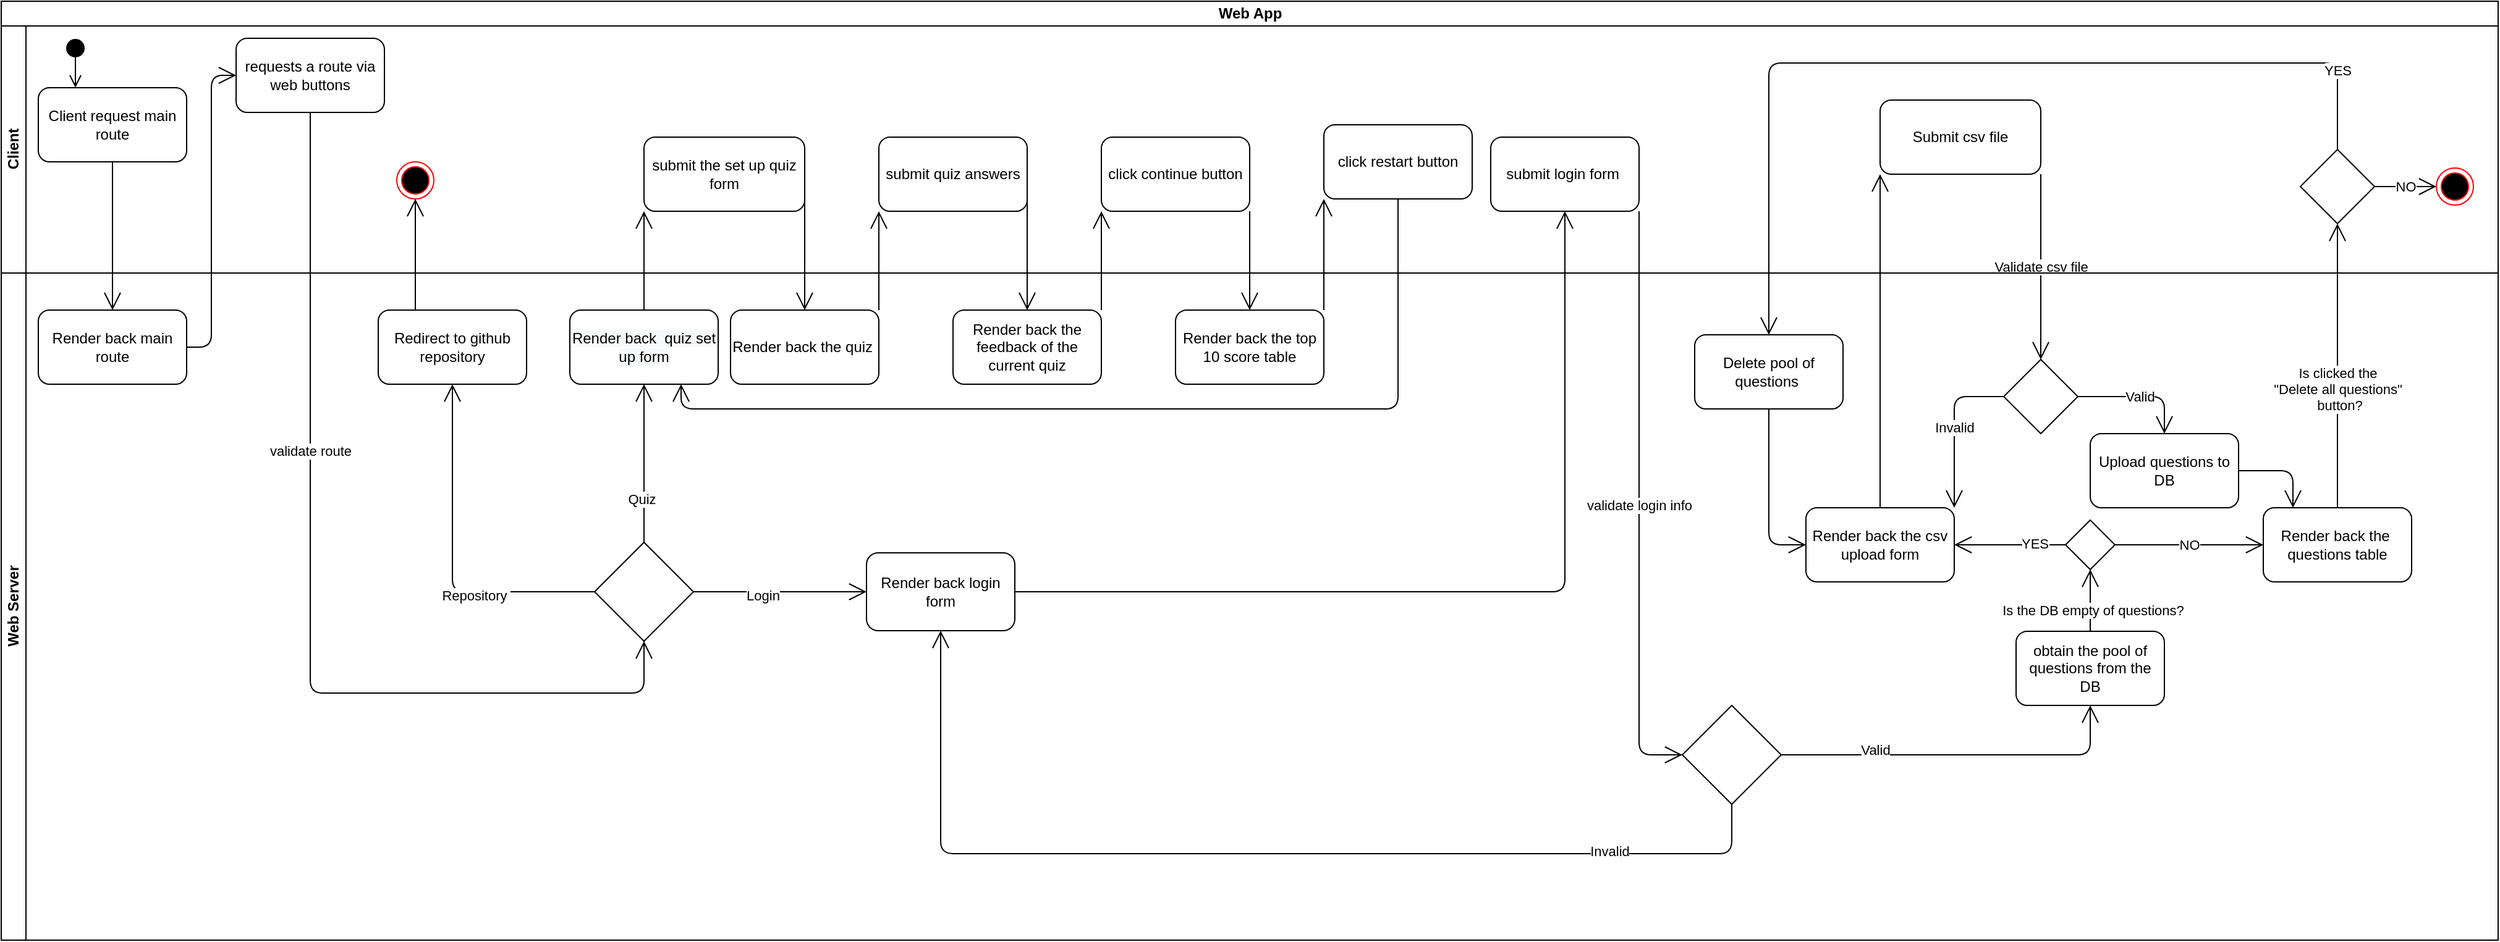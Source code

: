 <mxfile version="13.1.14" type="onedrive"><diagram name="Page-1" id="0783ab3e-0a74-02c8-0abd-f7b4e66b4bec"><mxGraphModel dx="1108" dy="1550" grid="1" gridSize="10" guides="1" tooltips="1" connect="1" arrows="1" fold="1" page="1" pageScale="1" pageWidth="850" pageHeight="1100" background="#ffffff" math="0" shadow="0"><root><mxCell id="0"/><mxCell id="1" parent="0"/><mxCell id="VA_WWsJjKDOaWjgS4fIE-39" value="Web App" style="swimlane;html=1;childLayout=stackLayout;resizeParent=1;resizeParentMax=0;horizontal=1;startSize=20;horizontalStack=0;" vertex="1" parent="1"><mxGeometry x="70" y="-220" width="2020" height="760" as="geometry"/></mxCell><mxCell id="VA_WWsJjKDOaWjgS4fIE-46" value="" style="endArrow=open;endFill=1;endSize=12;html=1;exitX=0.5;exitY=1;exitDx=0;exitDy=0;entryX=0.5;entryY=0;entryDx=0;entryDy=0;" edge="1" parent="VA_WWsJjKDOaWjgS4fIE-39" source="VA_WWsJjKDOaWjgS4fIE-45" target="VA_WWsJjKDOaWjgS4fIE-47"><mxGeometry width="160" relative="1" as="geometry"><mxPoint x="40" y="160" as="sourcePoint"/><mxPoint x="90" y="170" as="targetPoint"/></mxGeometry></mxCell><mxCell id="VA_WWsJjKDOaWjgS4fIE-49" value="" style="endArrow=open;endFill=1;endSize=12;html=1;exitX=1;exitY=0.5;exitDx=0;exitDy=0;entryX=0;entryY=0.5;entryDx=0;entryDy=0;edgeStyle=orthogonalEdgeStyle;" edge="1" parent="VA_WWsJjKDOaWjgS4fIE-39" source="VA_WWsJjKDOaWjgS4fIE-47" target="VA_WWsJjKDOaWjgS4fIE-53"><mxGeometry width="160" relative="1" as="geometry"><mxPoint x="390" y="310" as="sourcePoint"/><mxPoint x="220" y="80" as="targetPoint"/></mxGeometry></mxCell><mxCell id="VA_WWsJjKDOaWjgS4fIE-55" value="" style="endArrow=open;endFill=1;endSize=12;html=1;exitX=0.5;exitY=1;exitDx=0;exitDy=0;entryX=0;entryY=0.5;entryDx=0;entryDy=0;edgeStyle=orthogonalEdgeStyle;" edge="1" parent="VA_WWsJjKDOaWjgS4fIE-39" source="VA_WWsJjKDOaWjgS4fIE-53" target="VA_WWsJjKDOaWjgS4fIE-54"><mxGeometry width="160" relative="1" as="geometry"><mxPoint x="380" y="220" as="sourcePoint"/><mxPoint x="540" y="220" as="targetPoint"/><Array as="points"><mxPoint x="250" y="560"/><mxPoint x="520" y="560"/></Array></mxGeometry></mxCell><mxCell id="VA_WWsJjKDOaWjgS4fIE-56" value="validate route" style="edgeLabel;html=1;align=center;verticalAlign=middle;resizable=0;points=[];" vertex="1" connectable="0" parent="VA_WWsJjKDOaWjgS4fIE-55"><mxGeometry x="-0.3" relative="1" as="geometry"><mxPoint as="offset"/></mxGeometry></mxCell><mxCell id="VA_WWsJjKDOaWjgS4fIE-62" value="" style="endArrow=open;endFill=1;endSize=12;html=1;exitX=0.25;exitY=0;exitDx=0;exitDy=0;edgeStyle=orthogonalEdgeStyle;" edge="1" parent="VA_WWsJjKDOaWjgS4fIE-39" source="VA_WWsJjKDOaWjgS4fIE-58" target="VA_WWsJjKDOaWjgS4fIE-61"><mxGeometry width="160" relative="1" as="geometry"><mxPoint x="550" y="285" as="sourcePoint"/><mxPoint x="710" y="285" as="targetPoint"/></mxGeometry></mxCell><mxCell id="VA_WWsJjKDOaWjgS4fIE-70" value="" style="endArrow=open;endFill=1;endSize=12;html=1;exitX=0.5;exitY=0;exitDx=0;exitDy=0;entryX=0;entryY=1;entryDx=0;entryDy=0;" edge="1" parent="VA_WWsJjKDOaWjgS4fIE-39" source="VA_WWsJjKDOaWjgS4fIE-63" target="VA_WWsJjKDOaWjgS4fIE-71"><mxGeometry width="160" relative="1" as="geometry"><mxPoint x="550" y="295" as="sourcePoint"/><mxPoint x="680" y="185" as="targetPoint"/></mxGeometry></mxCell><mxCell id="VA_WWsJjKDOaWjgS4fIE-80" value="" style="endArrow=open;endFill=1;endSize=12;html=1;entryX=0.5;entryY=0;entryDx=0;entryDy=0;exitX=1;exitY=0.75;exitDx=0;exitDy=0;" edge="1" parent="VA_WWsJjKDOaWjgS4fIE-39" source="VA_WWsJjKDOaWjgS4fIE-71" target="VA_WWsJjKDOaWjgS4fIE-75"><mxGeometry width="160" relative="1" as="geometry"><mxPoint x="690" y="310" as="sourcePoint"/><mxPoint x="850" y="310" as="targetPoint"/></mxGeometry></mxCell><mxCell id="VA_WWsJjKDOaWjgS4fIE-81" value="" style="endArrow=open;endFill=1;endSize=12;html=1;exitX=1;exitY=0;exitDx=0;exitDy=0;entryX=0;entryY=1;entryDx=0;entryDy=0;" edge="1" parent="VA_WWsJjKDOaWjgS4fIE-39" source="VA_WWsJjKDOaWjgS4fIE-75" target="VA_WWsJjKDOaWjgS4fIE-79"><mxGeometry width="160" relative="1" as="geometry"><mxPoint x="690" y="330" as="sourcePoint"/><mxPoint x="850" y="330" as="targetPoint"/></mxGeometry></mxCell><mxCell id="VA_WWsJjKDOaWjgS4fIE-82" value="" style="endArrow=open;endFill=1;endSize=12;html=1;exitX=1;exitY=0.75;exitDx=0;exitDy=0;entryX=0.5;entryY=0;entryDx=0;entryDy=0;" edge="1" parent="VA_WWsJjKDOaWjgS4fIE-39" source="VA_WWsJjKDOaWjgS4fIE-79" target="VA_WWsJjKDOaWjgS4fIE-83"><mxGeometry width="160" relative="1" as="geometry"><mxPoint x="580" y="270" as="sourcePoint"/><mxPoint x="830" y="240" as="targetPoint"/></mxGeometry></mxCell><mxCell id="VA_WWsJjKDOaWjgS4fIE-85" value="" style="endArrow=open;endFill=1;endSize=12;html=1;entryX=0;entryY=1;entryDx=0;entryDy=0;exitX=1;exitY=0;exitDx=0;exitDy=0;" edge="1" parent="VA_WWsJjKDOaWjgS4fIE-39" source="VA_WWsJjKDOaWjgS4fIE-83" target="VA_WWsJjKDOaWjgS4fIE-84"><mxGeometry width="160" relative="1" as="geometry"><mxPoint x="800" y="260" as="sourcePoint"/><mxPoint x="960" y="260" as="targetPoint"/></mxGeometry></mxCell><mxCell id="VA_WWsJjKDOaWjgS4fIE-89" value="" style="endArrow=open;endFill=1;endSize=12;html=1;entryX=0.5;entryY=0;entryDx=0;entryDy=0;exitX=1;exitY=1;exitDx=0;exitDy=0;" edge="1" parent="VA_WWsJjKDOaWjgS4fIE-39" source="VA_WWsJjKDOaWjgS4fIE-84" target="VA_WWsJjKDOaWjgS4fIE-86"><mxGeometry width="160" relative="1" as="geometry"><mxPoint x="1010" y="190" as="sourcePoint"/><mxPoint x="970" y="330" as="targetPoint"/></mxGeometry></mxCell><mxCell id="VA_WWsJjKDOaWjgS4fIE-91" value="" style="endArrow=open;endFill=1;endSize=12;html=1;entryX=0;entryY=1;entryDx=0;entryDy=0;exitX=1;exitY=0;exitDx=0;exitDy=0;" edge="1" parent="VA_WWsJjKDOaWjgS4fIE-39" source="VA_WWsJjKDOaWjgS4fIE-86" target="VA_WWsJjKDOaWjgS4fIE-90"><mxGeometry width="160" relative="1" as="geometry"><mxPoint x="950" y="200" as="sourcePoint"/><mxPoint x="1110" y="200" as="targetPoint"/></mxGeometry></mxCell><mxCell id="VA_WWsJjKDOaWjgS4fIE-92" value="" style="endArrow=open;endFill=1;endSize=12;html=1;exitX=0.5;exitY=1;exitDx=0;exitDy=0;entryX=0.75;entryY=1;entryDx=0;entryDy=0;edgeStyle=orthogonalEdgeStyle;" edge="1" parent="VA_WWsJjKDOaWjgS4fIE-39" source="VA_WWsJjKDOaWjgS4fIE-90" target="VA_WWsJjKDOaWjgS4fIE-63"><mxGeometry width="160" relative="1" as="geometry"><mxPoint x="700" y="310" as="sourcePoint"/><mxPoint x="860" y="310" as="targetPoint"/><Array as="points"><mxPoint x="1130" y="330"/><mxPoint x="550" y="330"/></Array></mxGeometry></mxCell><mxCell id="VA_WWsJjKDOaWjgS4fIE-109" value="" style="endArrow=open;endFill=1;endSize=12;html=1;exitX=1;exitY=0.5;exitDx=0;exitDy=0;entryX=0.5;entryY=1;entryDx=0;entryDy=0;edgeStyle=orthogonalEdgeStyle;" edge="1" parent="VA_WWsJjKDOaWjgS4fIE-39" source="VA_WWsJjKDOaWjgS4fIE-64" target="VA_WWsJjKDOaWjgS4fIE-108"><mxGeometry width="160" relative="1" as="geometry"><mxPoint x="1000" y="350" as="sourcePoint"/><mxPoint x="1160" y="350" as="targetPoint"/></mxGeometry></mxCell><mxCell id="VA_WWsJjKDOaWjgS4fIE-123" value="validate login info" style="endArrow=open;endFill=1;endSize=12;html=1;exitX=1;exitY=1;exitDx=0;exitDy=0;entryX=0;entryY=0.5;entryDx=0;entryDy=0;edgeStyle=orthogonalEdgeStyle;" edge="1" parent="VA_WWsJjKDOaWjgS4fIE-39" source="VA_WWsJjKDOaWjgS4fIE-108" target="VA_WWsJjKDOaWjgS4fIE-121"><mxGeometry width="160" relative="1" as="geometry"><mxPoint x="1160" y="330" as="sourcePoint"/><mxPoint x="1320" y="330" as="targetPoint"/></mxGeometry></mxCell><mxCell id="VA_WWsJjKDOaWjgS4fIE-145" value="" style="endArrow=open;endFill=1;endSize=12;html=1;entryX=0;entryY=1;entryDx=0;entryDy=0;exitX=0.5;exitY=0;exitDx=0;exitDy=0;" edge="1" parent="VA_WWsJjKDOaWjgS4fIE-39" source="VA_WWsJjKDOaWjgS4fIE-135" target="VA_WWsJjKDOaWjgS4fIE-144"><mxGeometry width="160" relative="1" as="geometry"><mxPoint x="1220" y="260" as="sourcePoint"/><mxPoint x="1380" y="260" as="targetPoint"/></mxGeometry></mxCell><mxCell id="VA_WWsJjKDOaWjgS4fIE-149" value="Validate csv file" style="endArrow=open;endFill=1;endSize=12;html=1;entryX=0.5;entryY=0;entryDx=0;entryDy=0;exitX=1;exitY=1;exitDx=0;exitDy=0;" edge="1" parent="VA_WWsJjKDOaWjgS4fIE-39" source="VA_WWsJjKDOaWjgS4fIE-144" target="VA_WWsJjKDOaWjgS4fIE-148"><mxGeometry width="160" relative="1" as="geometry"><mxPoint x="1440" y="320" as="sourcePoint"/><mxPoint x="1600" y="320" as="targetPoint"/></mxGeometry></mxCell><mxCell id="VA_WWsJjKDOaWjgS4fIE-160" value="" style="endArrow=open;endFill=1;endSize=12;html=1;exitX=0.5;exitY=0;exitDx=0;exitDy=0;entryX=0.5;entryY=1;entryDx=0;entryDy=0;" edge="1" parent="VA_WWsJjKDOaWjgS4fIE-39" source="VA_WWsJjKDOaWjgS4fIE-136" target="VA_WWsJjKDOaWjgS4fIE-161"><mxGeometry width="160" relative="1" as="geometry"><mxPoint x="1490" y="270" as="sourcePoint"/><mxPoint x="1770" y="170" as="targetPoint"/></mxGeometry></mxCell><mxCell id="VA_WWsJjKDOaWjgS4fIE-162" value="Is clicked the&lt;br&gt;&quot;Delete all questions&quot;&lt;br&gt;&amp;nbsp;button?" style="edgeLabel;html=1;align=center;verticalAlign=middle;resizable=0;points=[];" vertex="1" connectable="0" parent="VA_WWsJjKDOaWjgS4fIE-160"><mxGeometry x="-0.165" relative="1" as="geometry"><mxPoint as="offset"/></mxGeometry></mxCell><mxCell id="VA_WWsJjKDOaWjgS4fIE-40" value="Client" style="swimlane;html=1;startSize=20;horizontal=0;" vertex="1" parent="VA_WWsJjKDOaWjgS4fIE-39"><mxGeometry y="20" width="2020" height="200" as="geometry"/></mxCell><mxCell id="VA_WWsJjKDOaWjgS4fIE-44" value="" style="html=1;verticalAlign=bottom;startArrow=circle;startFill=1;endArrow=open;startSize=6;endSize=8;entryX=0.25;entryY=0;entryDx=0;entryDy=0;" edge="1" parent="VA_WWsJjKDOaWjgS4fIE-40" target="VA_WWsJjKDOaWjgS4fIE-45"><mxGeometry width="80" relative="1" as="geometry"><mxPoint x="60" y="10" as="sourcePoint"/><mxPoint x="60" y="50" as="targetPoint"/></mxGeometry></mxCell><mxCell id="VA_WWsJjKDOaWjgS4fIE-53" value="requests a route via web buttons" style="rounded=1;whiteSpace=wrap;html=1;" vertex="1" parent="VA_WWsJjKDOaWjgS4fIE-40"><mxGeometry x="190" y="10" width="120" height="60" as="geometry"/></mxCell><mxCell id="VA_WWsJjKDOaWjgS4fIE-144" value="Submit csv file" style="rounded=1;whiteSpace=wrap;html=1;" vertex="1" parent="VA_WWsJjKDOaWjgS4fIE-40"><mxGeometry x="1520" y="60" width="130" height="60" as="geometry"/></mxCell><mxCell id="VA_WWsJjKDOaWjgS4fIE-108" value="submit login form&amp;nbsp;" style="rounded=1;whiteSpace=wrap;html=1;" vertex="1" parent="VA_WWsJjKDOaWjgS4fIE-40"><mxGeometry x="1205" y="90" width="120" height="60" as="geometry"/></mxCell><mxCell id="VA_WWsJjKDOaWjgS4fIE-45" value="Client request main&lt;br&gt;route" style="rounded=1;whiteSpace=wrap;html=1;" vertex="1" parent="VA_WWsJjKDOaWjgS4fIE-40"><mxGeometry x="30" y="50" width="120" height="60" as="geometry"/></mxCell><mxCell id="VA_WWsJjKDOaWjgS4fIE-71" value="submit the set up quiz form" style="rounded=1;whiteSpace=wrap;html=1;" vertex="1" parent="VA_WWsJjKDOaWjgS4fIE-40"><mxGeometry x="520" y="90" width="130" height="60" as="geometry"/></mxCell><mxCell id="VA_WWsJjKDOaWjgS4fIE-84" value="click continue button" style="rounded=1;whiteSpace=wrap;html=1;" vertex="1" parent="VA_WWsJjKDOaWjgS4fIE-40"><mxGeometry x="890" y="90" width="120" height="60" as="geometry"/></mxCell><mxCell id="VA_WWsJjKDOaWjgS4fIE-90" value="click restart button" style="rounded=1;whiteSpace=wrap;html=1;" vertex="1" parent="VA_WWsJjKDOaWjgS4fIE-40"><mxGeometry x="1070" y="80" width="120" height="60" as="geometry"/></mxCell><mxCell id="VA_WWsJjKDOaWjgS4fIE-61" value="" style="ellipse;html=1;shape=endState;fillColor=#000000;strokeColor=#ff0000;" vertex="1" parent="VA_WWsJjKDOaWjgS4fIE-40"><mxGeometry x="320" y="110" width="30" height="30" as="geometry"/></mxCell><mxCell id="VA_WWsJjKDOaWjgS4fIE-79" value="submit quiz answers" style="rounded=1;whiteSpace=wrap;html=1;" vertex="1" parent="VA_WWsJjKDOaWjgS4fIE-40"><mxGeometry x="710" y="90" width="120" height="60" as="geometry"/></mxCell><mxCell id="VA_WWsJjKDOaWjgS4fIE-173" value="NO" style="endArrow=open;endFill=1;endSize=12;html=1;entryX=0;entryY=0.5;entryDx=0;entryDy=0;exitX=1;exitY=0.5;exitDx=0;exitDy=0;" edge="1" parent="VA_WWsJjKDOaWjgS4fIE-40" source="VA_WWsJjKDOaWjgS4fIE-161" target="VA_WWsJjKDOaWjgS4fIE-172"><mxGeometry width="160" relative="1" as="geometry"><mxPoint x="1410" y="250" as="sourcePoint"/><mxPoint x="1570" y="250" as="targetPoint"/></mxGeometry></mxCell><mxCell id="VA_WWsJjKDOaWjgS4fIE-172" value="" style="ellipse;html=1;shape=endState;fillColor=#000000;strokeColor=#ff0000;" vertex="1" parent="VA_WWsJjKDOaWjgS4fIE-40"><mxGeometry x="1970" y="115" width="30" height="30" as="geometry"/></mxCell><mxCell id="VA_WWsJjKDOaWjgS4fIE-161" value="" style="rhombus;whiteSpace=wrap;html=1;" vertex="1" parent="VA_WWsJjKDOaWjgS4fIE-40"><mxGeometry x="1860" y="100" width="60" height="60" as="geometry"/></mxCell><mxCell id="VA_WWsJjKDOaWjgS4fIE-41" value="Web Server" style="swimlane;html=1;startSize=20;horizontal=0;" vertex="1" parent="VA_WWsJjKDOaWjgS4fIE-39"><mxGeometry y="220" width="2020" height="540" as="geometry"/></mxCell><mxCell id="VA_WWsJjKDOaWjgS4fIE-86" value="Render back the top 10 score table" style="rounded=1;whiteSpace=wrap;html=1;" vertex="1" parent="VA_WWsJjKDOaWjgS4fIE-41"><mxGeometry x="950" y="30" width="120" height="60" as="geometry"/></mxCell><mxCell id="VA_WWsJjKDOaWjgS4fIE-47" value="Render back main route" style="rounded=1;whiteSpace=wrap;html=1;" vertex="1" parent="VA_WWsJjKDOaWjgS4fIE-41"><mxGeometry x="30" y="30" width="120" height="60" as="geometry"/></mxCell><mxCell id="VA_WWsJjKDOaWjgS4fIE-58" value="Redirect to github repository" style="rounded=1;whiteSpace=wrap;html=1;" vertex="1" parent="VA_WWsJjKDOaWjgS4fIE-41"><mxGeometry x="305" y="30" width="120" height="60" as="geometry"/></mxCell><mxCell id="VA_WWsJjKDOaWjgS4fIE-59" value="" style="endArrow=open;endFill=1;endSize=12;html=1;entryX=0.5;entryY=1;entryDx=0;entryDy=0;exitX=0.5;exitY=0;exitDx=0;exitDy=0;edgeStyle=orthogonalEdgeStyle;" edge="1" parent="VA_WWsJjKDOaWjgS4fIE-41" source="VA_WWsJjKDOaWjgS4fIE-54" target="VA_WWsJjKDOaWjgS4fIE-58"><mxGeometry width="160" relative="1" as="geometry"><mxPoint x="557.5" y="155" as="sourcePoint"/><mxPoint x="372.5" y="150" as="targetPoint"/></mxGeometry></mxCell><mxCell id="VA_WWsJjKDOaWjgS4fIE-60" value="Repository&amp;nbsp;" style="edgeLabel;html=1;align=center;verticalAlign=middle;resizable=0;points=[];" vertex="1" connectable="0" parent="VA_WWsJjKDOaWjgS4fIE-59"><mxGeometry x="-0.32" y="3" relative="1" as="geometry"><mxPoint as="offset"/></mxGeometry></mxCell><mxCell id="VA_WWsJjKDOaWjgS4fIE-66" value="" style="endArrow=open;endFill=1;endSize=12;html=1;entryX=0.5;entryY=1;entryDx=0;entryDy=0;exitX=1;exitY=0.5;exitDx=0;exitDy=0;edgeStyle=orthogonalEdgeStyle;" edge="1" parent="VA_WWsJjKDOaWjgS4fIE-41" source="VA_WWsJjKDOaWjgS4fIE-54" target="VA_WWsJjKDOaWjgS4fIE-63"><mxGeometry width="160" relative="1" as="geometry"><mxPoint x="577.5" y="235" as="sourcePoint"/><mxPoint x="507.5" y="130" as="targetPoint"/></mxGeometry></mxCell><mxCell id="VA_WWsJjKDOaWjgS4fIE-68" value="Quiz" style="edgeLabel;html=1;align=center;verticalAlign=middle;resizable=0;points=[];" vertex="1" connectable="0" parent="VA_WWsJjKDOaWjgS4fIE-66"><mxGeometry x="-0.445" y="2" relative="1" as="geometry"><mxPoint as="offset"/></mxGeometry></mxCell><mxCell id="VA_WWsJjKDOaWjgS4fIE-65" value="" style="endArrow=open;endFill=1;endSize=12;html=1;entryX=0;entryY=0.5;entryDx=0;entryDy=0;exitX=0.5;exitY=1;exitDx=0;exitDy=0;edgeStyle=orthogonalEdgeStyle;" edge="1" parent="VA_WWsJjKDOaWjgS4fIE-41" source="VA_WWsJjKDOaWjgS4fIE-54" target="VA_WWsJjKDOaWjgS4fIE-64"><mxGeometry width="160" relative="1" as="geometry"><mxPoint x="577.5" y="235" as="sourcePoint"/><mxPoint x="587.5" y="335" as="targetPoint"/></mxGeometry></mxCell><mxCell id="VA_WWsJjKDOaWjgS4fIE-67" value="Login" style="edgeLabel;html=1;align=center;verticalAlign=middle;resizable=0;points=[];" vertex="1" connectable="0" parent="VA_WWsJjKDOaWjgS4fIE-65"><mxGeometry x="-0.198" y="-3" relative="1" as="geometry"><mxPoint as="offset"/></mxGeometry></mxCell><mxCell id="VA_WWsJjKDOaWjgS4fIE-63" value="&#10;&#10;&lt;span style=&quot;color: rgb(0, 0, 0); font-family: helvetica; font-size: 12px; font-style: normal; font-weight: 400; letter-spacing: normal; text-align: center; text-indent: 0px; text-transform: none; word-spacing: 0px; background-color: rgb(248, 249, 250); display: inline; float: none;&quot;&gt;Render back&amp;nbsp; quiz set up form&lt;/span&gt;&#10;&#10;" style="rounded=1;whiteSpace=wrap;html=1;" vertex="1" parent="VA_WWsJjKDOaWjgS4fIE-41"><mxGeometry x="460" y="30" width="120" height="60" as="geometry"/></mxCell><mxCell id="VA_WWsJjKDOaWjgS4fIE-75" value="Render back the quiz&amp;nbsp;" style="rounded=1;whiteSpace=wrap;html=1;" vertex="1" parent="VA_WWsJjKDOaWjgS4fIE-41"><mxGeometry x="590" y="30" width="120" height="60" as="geometry"/></mxCell><mxCell id="VA_WWsJjKDOaWjgS4fIE-83" value="Render back the feedback of the current quiz" style="rounded=1;whiteSpace=wrap;html=1;" vertex="1" parent="VA_WWsJjKDOaWjgS4fIE-41"><mxGeometry x="770" y="30" width="120" height="60" as="geometry"/></mxCell><mxCell id="VA_WWsJjKDOaWjgS4fIE-166" value="Delete pool of questions&amp;nbsp;" style="rounded=1;whiteSpace=wrap;html=1;" vertex="1" parent="VA_WWsJjKDOaWjgS4fIE-41"><mxGeometry x="1370" y="50" width="120" height="60" as="geometry"/></mxCell><mxCell id="VA_WWsJjKDOaWjgS4fIE-176" value="Upload questions to DB" style="rounded=1;whiteSpace=wrap;html=1;" vertex="1" parent="VA_WWsJjKDOaWjgS4fIE-41"><mxGeometry x="1690" y="130" width="120" height="60" as="geometry"/></mxCell><mxCell id="VA_WWsJjKDOaWjgS4fIE-136" value="Render back the&amp;nbsp; questions table" style="rounded=1;whiteSpace=wrap;html=1;" vertex="1" parent="VA_WWsJjKDOaWjgS4fIE-41"><mxGeometry x="1830" y="190" width="120" height="60" as="geometry"/></mxCell><mxCell id="VA_WWsJjKDOaWjgS4fIE-132" value="" style="rhombus;whiteSpace=wrap;html=1;" vertex="1" parent="VA_WWsJjKDOaWjgS4fIE-41"><mxGeometry x="1670" y="200" width="40" height="40" as="geometry"/></mxCell><mxCell id="VA_WWsJjKDOaWjgS4fIE-54" value="" style="rhombus;whiteSpace=wrap;html=1;rotation=-90;" vertex="1" parent="VA_WWsJjKDOaWjgS4fIE-41"><mxGeometry x="480" y="218" width="80" height="80" as="geometry"/></mxCell><mxCell id="VA_WWsJjKDOaWjgS4fIE-64" value="Render back login form" style="rounded=1;whiteSpace=wrap;html=1;" vertex="1" parent="VA_WWsJjKDOaWjgS4fIE-41"><mxGeometry x="700" y="226.5" width="120" height="63" as="geometry"/></mxCell><mxCell id="VA_WWsJjKDOaWjgS4fIE-126" value="" style="endArrow=open;endFill=1;endSize=12;html=1;entryX=0.5;entryY=1;entryDx=0;entryDy=0;exitX=0.5;exitY=1;exitDx=0;exitDy=0;edgeStyle=orthogonalEdgeStyle;" edge="1" parent="VA_WWsJjKDOaWjgS4fIE-41" source="VA_WWsJjKDOaWjgS4fIE-121" target="VA_WWsJjKDOaWjgS4fIE-64"><mxGeometry width="160" relative="1" as="geometry"><mxPoint x="1050" y="240" as="sourcePoint"/><mxPoint x="1210" y="240" as="targetPoint"/><Array as="points"><mxPoint x="1400" y="470"/><mxPoint x="760" y="470"/></Array></mxGeometry></mxCell><mxCell id="VA_WWsJjKDOaWjgS4fIE-146" value="Invalid" style="edgeLabel;html=1;align=center;verticalAlign=middle;resizable=0;points=[];" vertex="1" connectable="0" parent="VA_WWsJjKDOaWjgS4fIE-126"><mxGeometry x="-0.677" y="-2" relative="1" as="geometry"><mxPoint as="offset"/></mxGeometry></mxCell><mxCell id="VA_WWsJjKDOaWjgS4fIE-129" value="obtain the pool of questions from the DB" style="rounded=1;whiteSpace=wrap;html=1;" vertex="1" parent="VA_WWsJjKDOaWjgS4fIE-41"><mxGeometry x="1630" y="290" width="120" height="60" as="geometry"/></mxCell><mxCell id="VA_WWsJjKDOaWjgS4fIE-121" value="" style="rhombus;whiteSpace=wrap;html=1;" vertex="1" parent="VA_WWsJjKDOaWjgS4fIE-41"><mxGeometry x="1360" y="350" width="80" height="80" as="geometry"/></mxCell><mxCell id="VA_WWsJjKDOaWjgS4fIE-148" value="" style="rhombus;whiteSpace=wrap;html=1;" vertex="1" parent="VA_WWsJjKDOaWjgS4fIE-41"><mxGeometry x="1620" y="70" width="60" height="60" as="geometry"/></mxCell><mxCell id="VA_WWsJjKDOaWjgS4fIE-152" value="Valid" style="endArrow=open;endFill=1;endSize=12;html=1;exitX=1;exitY=0.5;exitDx=0;exitDy=0;entryX=0.5;entryY=0;entryDx=0;entryDy=0;edgeStyle=orthogonalEdgeStyle;" edge="1" parent="VA_WWsJjKDOaWjgS4fIE-41" source="VA_WWsJjKDOaWjgS4fIE-148" target="VA_WWsJjKDOaWjgS4fIE-176"><mxGeometry width="160" relative="1" as="geometry"><mxPoint x="1740" y="105" as="sourcePoint"/><mxPoint x="1740" y="100" as="targetPoint"/></mxGeometry></mxCell><mxCell id="VA_WWsJjKDOaWjgS4fIE-135" value="Render back the csv upload form" style="rounded=1;whiteSpace=wrap;html=1;" vertex="1" parent="VA_WWsJjKDOaWjgS4fIE-41"><mxGeometry x="1460" y="190" width="120" height="60" as="geometry"/></mxCell><mxCell id="VA_WWsJjKDOaWjgS4fIE-130" value="" style="endArrow=open;endFill=1;endSize=12;html=1;entryX=0.5;entryY=1;entryDx=0;entryDy=0;exitX=1;exitY=0.5;exitDx=0;exitDy=0;edgeStyle=orthogonalEdgeStyle;" edge="1" parent="VA_WWsJjKDOaWjgS4fIE-41" source="VA_WWsJjKDOaWjgS4fIE-121" target="VA_WWsJjKDOaWjgS4fIE-129"><mxGeometry width="160" relative="1" as="geometry"><mxPoint x="1530" y="390" as="sourcePoint"/><mxPoint x="1500" y="350" as="targetPoint"/></mxGeometry></mxCell><mxCell id="VA_WWsJjKDOaWjgS4fIE-131" value="Valid" style="edgeLabel;html=1;align=center;verticalAlign=middle;resizable=0;points=[];" vertex="1" connectable="0" parent="VA_WWsJjKDOaWjgS4fIE-130"><mxGeometry x="-0.475" y="4" relative="1" as="geometry"><mxPoint as="offset"/></mxGeometry></mxCell><mxCell id="VA_WWsJjKDOaWjgS4fIE-139" value="" style="endArrow=open;endFill=1;endSize=12;html=1;entryX=0.5;entryY=1;entryDx=0;entryDy=0;exitX=0.5;exitY=0;exitDx=0;exitDy=0;" edge="1" parent="VA_WWsJjKDOaWjgS4fIE-41" source="VA_WWsJjKDOaWjgS4fIE-129" target="VA_WWsJjKDOaWjgS4fIE-132"><mxGeometry width="160" relative="1" as="geometry"><mxPoint x="1370" y="250" as="sourcePoint"/><mxPoint x="1530" y="250" as="targetPoint"/></mxGeometry></mxCell><mxCell id="VA_WWsJjKDOaWjgS4fIE-143" value="Is the DB empty of questions?" style="edgeLabel;html=1;align=center;verticalAlign=middle;resizable=0;points=[];" vertex="1" connectable="0" parent="VA_WWsJjKDOaWjgS4fIE-139"><mxGeometry x="-0.32" y="-2" relative="1" as="geometry"><mxPoint as="offset"/></mxGeometry></mxCell><mxCell id="VA_WWsJjKDOaWjgS4fIE-140" value="NO" style="endArrow=open;endFill=1;endSize=12;html=1;entryX=0;entryY=0.5;entryDx=0;entryDy=0;exitX=1;exitY=0.5;exitDx=0;exitDy=0;" edge="1" parent="VA_WWsJjKDOaWjgS4fIE-41" source="VA_WWsJjKDOaWjgS4fIE-132" target="VA_WWsJjKDOaWjgS4fIE-136"><mxGeometry width="160" relative="1" as="geometry"><mxPoint x="1370" y="250" as="sourcePoint"/><mxPoint x="1530" y="250" as="targetPoint"/></mxGeometry></mxCell><mxCell id="VA_WWsJjKDOaWjgS4fIE-141" value="" style="endArrow=open;endFill=1;endSize=12;html=1;exitX=0;exitY=0.5;exitDx=0;exitDy=0;entryX=1;entryY=0.5;entryDx=0;entryDy=0;" edge="1" parent="VA_WWsJjKDOaWjgS4fIE-41" source="VA_WWsJjKDOaWjgS4fIE-132" target="VA_WWsJjKDOaWjgS4fIE-135"><mxGeometry width="160" relative="1" as="geometry"><mxPoint x="1370" y="250" as="sourcePoint"/><mxPoint x="1590" y="220" as="targetPoint"/></mxGeometry></mxCell><mxCell id="VA_WWsJjKDOaWjgS4fIE-142" value="YES" style="edgeLabel;html=1;align=center;verticalAlign=middle;resizable=0;points=[];" vertex="1" connectable="0" parent="VA_WWsJjKDOaWjgS4fIE-141"><mxGeometry x="-0.44" y="-1" relative="1" as="geometry"><mxPoint as="offset"/></mxGeometry></mxCell><mxCell id="VA_WWsJjKDOaWjgS4fIE-150" value="Invalid" style="endArrow=open;endFill=1;endSize=12;html=1;exitX=0;exitY=0.5;exitDx=0;exitDy=0;entryX=1;entryY=0;entryDx=0;entryDy=0;edgeStyle=orthogonalEdgeStyle;" edge="1" parent="VA_WWsJjKDOaWjgS4fIE-41" source="VA_WWsJjKDOaWjgS4fIE-148" target="VA_WWsJjKDOaWjgS4fIE-135"><mxGeometry width="160" relative="1" as="geometry"><mxPoint x="1450" y="210" as="sourcePoint"/><mxPoint x="1610" y="210" as="targetPoint"/></mxGeometry></mxCell><mxCell id="VA_WWsJjKDOaWjgS4fIE-169" value="" style="endArrow=open;endFill=1;endSize=12;html=1;exitX=0.5;exitY=1;exitDx=0;exitDy=0;entryX=0;entryY=0.5;entryDx=0;entryDy=0;edgeStyle=orthogonalEdgeStyle;" edge="1" parent="VA_WWsJjKDOaWjgS4fIE-41" source="VA_WWsJjKDOaWjgS4fIE-166" target="VA_WWsJjKDOaWjgS4fIE-135"><mxGeometry width="160" relative="1" as="geometry"><mxPoint x="1410" y="170" as="sourcePoint"/><mxPoint x="1570" y="170" as="targetPoint"/></mxGeometry></mxCell><mxCell id="VA_WWsJjKDOaWjgS4fIE-177" value="" style="endArrow=open;endFill=1;endSize=12;html=1;entryX=0.2;entryY=0;entryDx=0;entryDy=0;entryPerimeter=0;exitX=1;exitY=0.5;exitDx=0;exitDy=0;edgeStyle=orthogonalEdgeStyle;" edge="1" parent="VA_WWsJjKDOaWjgS4fIE-41" source="VA_WWsJjKDOaWjgS4fIE-176" target="VA_WWsJjKDOaWjgS4fIE-136"><mxGeometry width="160" relative="1" as="geometry"><mxPoint x="1670" y="160" as="sourcePoint"/><mxPoint x="1830" y="160" as="targetPoint"/></mxGeometry></mxCell><mxCell id="VA_WWsJjKDOaWjgS4fIE-167" value="" style="endArrow=open;endFill=1;endSize=12;html=1;entryX=0.5;entryY=0;entryDx=0;entryDy=0;exitX=0.5;exitY=0;exitDx=0;exitDy=0;edgeStyle=orthogonalEdgeStyle;" edge="1" parent="VA_WWsJjKDOaWjgS4fIE-39" source="VA_WWsJjKDOaWjgS4fIE-161" target="VA_WWsJjKDOaWjgS4fIE-166"><mxGeometry width="160" relative="1" as="geometry"><mxPoint x="1510" y="270" as="sourcePoint"/><mxPoint x="1670" y="270" as="targetPoint"/><Array as="points"><mxPoint x="1890" y="50"/><mxPoint x="1430" y="50"/></Array></mxGeometry></mxCell><mxCell id="VA_WWsJjKDOaWjgS4fIE-168" value="YES" style="edgeLabel;html=1;align=center;verticalAlign=middle;resizable=0;points=[];" vertex="1" connectable="0" parent="VA_WWsJjKDOaWjgS4fIE-167"><mxGeometry x="-0.828" relative="1" as="geometry"><mxPoint as="offset"/></mxGeometry></mxCell></root></mxGraphModel></diagram></mxfile>